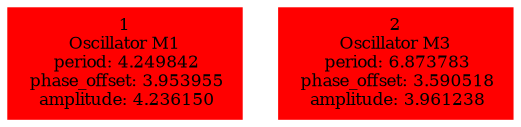  digraph g{ forcelabels=true;
1 [label=<1<BR />Oscillator M1<BR /> period: 4.249842<BR /> phase_offset: 3.953955<BR /> amplitude: 4.236150>, shape=box,color=red,style=filled,fontsize=8];2 [label=<2<BR />Oscillator M3<BR /> period: 6.873783<BR /> phase_offset: 3.590518<BR /> amplitude: 3.961238>, shape=box,color=red,style=filled,fontsize=8]; }
